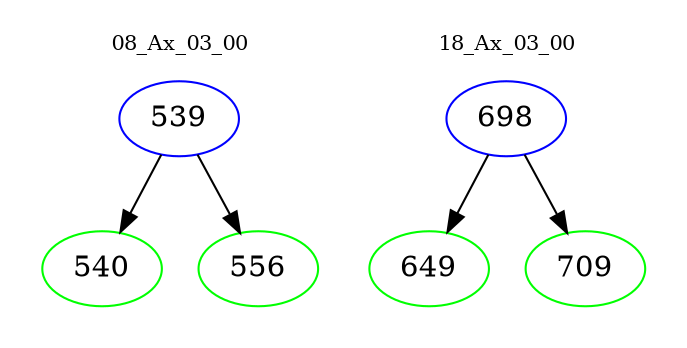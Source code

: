 digraph{
subgraph cluster_0 {
color = white
label = "08_Ax_03_00";
fontsize=10;
T0_539 [label="539", color="blue"]
T0_539 -> T0_540 [color="black"]
T0_540 [label="540", color="green"]
T0_539 -> T0_556 [color="black"]
T0_556 [label="556", color="green"]
}
subgraph cluster_1 {
color = white
label = "18_Ax_03_00";
fontsize=10;
T1_698 [label="698", color="blue"]
T1_698 -> T1_649 [color="black"]
T1_649 [label="649", color="green"]
T1_698 -> T1_709 [color="black"]
T1_709 [label="709", color="green"]
}
}
